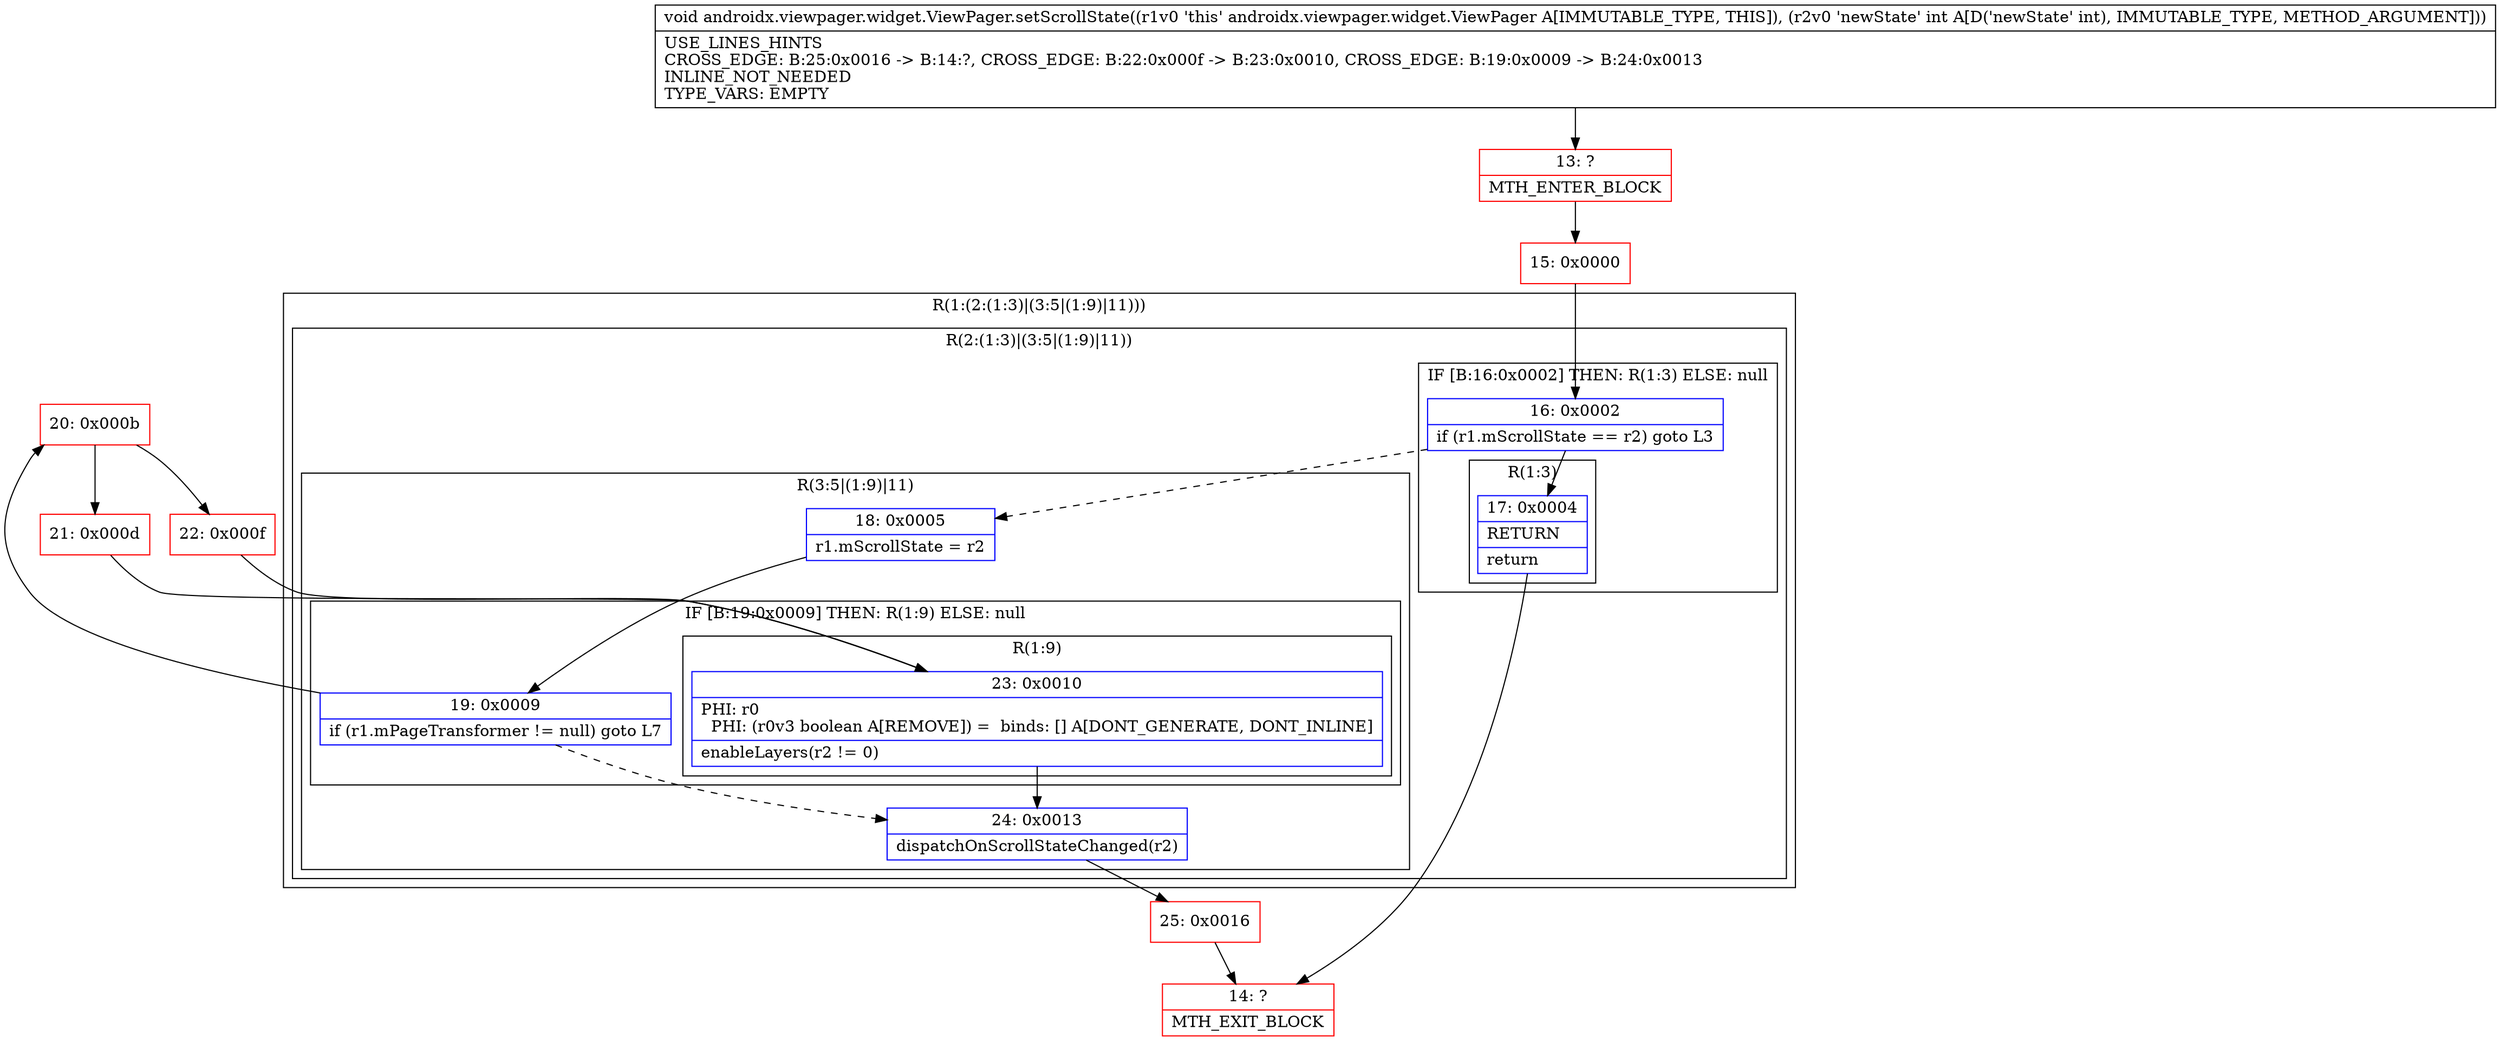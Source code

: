 digraph "CFG forandroidx.viewpager.widget.ViewPager.setScrollState(I)V" {
subgraph cluster_Region_157837332 {
label = "R(1:(2:(1:3)|(3:5|(1:9)|11)))";
node [shape=record,color=blue];
subgraph cluster_Region_474207009 {
label = "R(2:(1:3)|(3:5|(1:9)|11))";
node [shape=record,color=blue];
subgraph cluster_IfRegion_1276970851 {
label = "IF [B:16:0x0002] THEN: R(1:3) ELSE: null";
node [shape=record,color=blue];
Node_16 [shape=record,label="{16\:\ 0x0002|if (r1.mScrollState == r2) goto L3\l}"];
subgraph cluster_Region_1030175575 {
label = "R(1:3)";
node [shape=record,color=blue];
Node_17 [shape=record,label="{17\:\ 0x0004|RETURN\l|return\l}"];
}
}
subgraph cluster_Region_1996868647 {
label = "R(3:5|(1:9)|11)";
node [shape=record,color=blue];
Node_18 [shape=record,label="{18\:\ 0x0005|r1.mScrollState = r2\l}"];
subgraph cluster_IfRegion_1977471805 {
label = "IF [B:19:0x0009] THEN: R(1:9) ELSE: null";
node [shape=record,color=blue];
Node_19 [shape=record,label="{19\:\ 0x0009|if (r1.mPageTransformer != null) goto L7\l}"];
subgraph cluster_Region_1373631738 {
label = "R(1:9)";
node [shape=record,color=blue];
Node_23 [shape=record,label="{23\:\ 0x0010|PHI: r0 \l  PHI: (r0v3 boolean A[REMOVE]) =  binds: [] A[DONT_GENERATE, DONT_INLINE]\l|enableLayers(r2 != 0)\l}"];
}
}
Node_24 [shape=record,label="{24\:\ 0x0013|dispatchOnScrollStateChanged(r2)\l}"];
}
}
}
Node_13 [shape=record,color=red,label="{13\:\ ?|MTH_ENTER_BLOCK\l}"];
Node_15 [shape=record,color=red,label="{15\:\ 0x0000}"];
Node_14 [shape=record,color=red,label="{14\:\ ?|MTH_EXIT_BLOCK\l}"];
Node_20 [shape=record,color=red,label="{20\:\ 0x000b}"];
Node_21 [shape=record,color=red,label="{21\:\ 0x000d}"];
Node_22 [shape=record,color=red,label="{22\:\ 0x000f}"];
Node_25 [shape=record,color=red,label="{25\:\ 0x0016}"];
MethodNode[shape=record,label="{void androidx.viewpager.widget.ViewPager.setScrollState((r1v0 'this' androidx.viewpager.widget.ViewPager A[IMMUTABLE_TYPE, THIS]), (r2v0 'newState' int A[D('newState' int), IMMUTABLE_TYPE, METHOD_ARGUMENT]))  | USE_LINES_HINTS\lCROSS_EDGE: B:25:0x0016 \-\> B:14:?, CROSS_EDGE: B:22:0x000f \-\> B:23:0x0010, CROSS_EDGE: B:19:0x0009 \-\> B:24:0x0013\lINLINE_NOT_NEEDED\lTYPE_VARS: EMPTY\l}"];
MethodNode -> Node_13;Node_16 -> Node_17;
Node_16 -> Node_18[style=dashed];
Node_17 -> Node_14;
Node_18 -> Node_19;
Node_19 -> Node_20;
Node_19 -> Node_24[style=dashed];
Node_23 -> Node_24;
Node_24 -> Node_25;
Node_13 -> Node_15;
Node_15 -> Node_16;
Node_20 -> Node_21;
Node_20 -> Node_22;
Node_21 -> Node_23;
Node_22 -> Node_23;
Node_25 -> Node_14;
}

